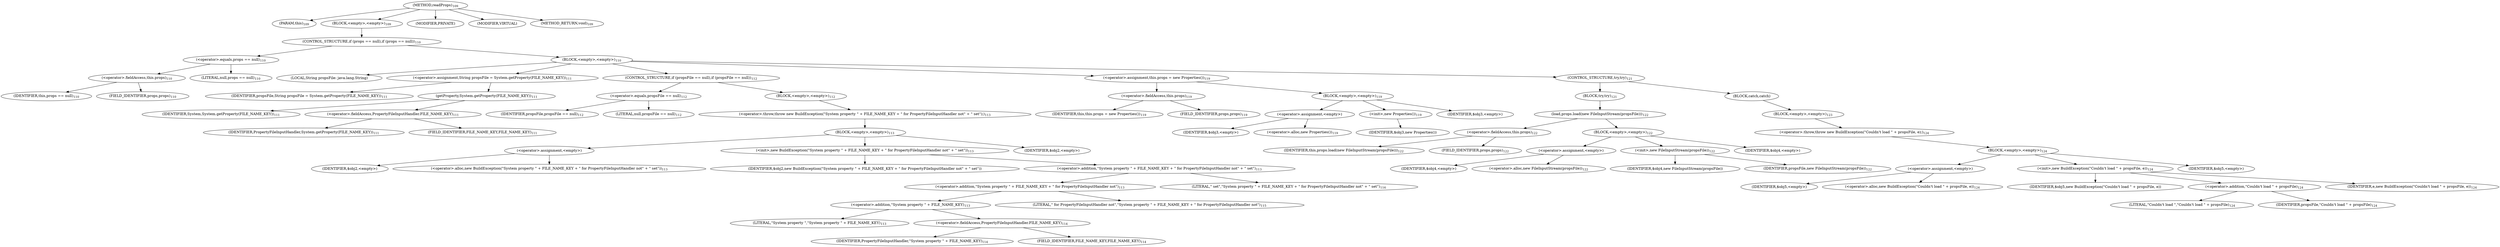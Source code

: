 digraph "readProps" {  
"98" [label = <(METHOD,readProps)<SUB>109</SUB>> ]
"99" [label = <(PARAM,this)<SUB>109</SUB>> ]
"100" [label = <(BLOCK,&lt;empty&gt;,&lt;empty&gt;)<SUB>109</SUB>> ]
"101" [label = <(CONTROL_STRUCTURE,if (props == null),if (props == null))<SUB>110</SUB>> ]
"102" [label = <(&lt;operator&gt;.equals,props == null)<SUB>110</SUB>> ]
"103" [label = <(&lt;operator&gt;.fieldAccess,this.props)<SUB>110</SUB>> ]
"104" [label = <(IDENTIFIER,this,props == null)<SUB>110</SUB>> ]
"105" [label = <(FIELD_IDENTIFIER,props,props)<SUB>110</SUB>> ]
"106" [label = <(LITERAL,null,props == null)<SUB>110</SUB>> ]
"107" [label = <(BLOCK,&lt;empty&gt;,&lt;empty&gt;)<SUB>110</SUB>> ]
"108" [label = <(LOCAL,String propsFile: java.lang.String)> ]
"109" [label = <(&lt;operator&gt;.assignment,String propsFile = System.getProperty(FILE_NAME_KEY))<SUB>111</SUB>> ]
"110" [label = <(IDENTIFIER,propsFile,String propsFile = System.getProperty(FILE_NAME_KEY))<SUB>111</SUB>> ]
"111" [label = <(getProperty,System.getProperty(FILE_NAME_KEY))<SUB>111</SUB>> ]
"112" [label = <(IDENTIFIER,System,System.getProperty(FILE_NAME_KEY))<SUB>111</SUB>> ]
"113" [label = <(&lt;operator&gt;.fieldAccess,PropertyFileInputHandler.FILE_NAME_KEY)<SUB>111</SUB>> ]
"114" [label = <(IDENTIFIER,PropertyFileInputHandler,System.getProperty(FILE_NAME_KEY))<SUB>111</SUB>> ]
"115" [label = <(FIELD_IDENTIFIER,FILE_NAME_KEY,FILE_NAME_KEY)<SUB>111</SUB>> ]
"116" [label = <(CONTROL_STRUCTURE,if (propsFile == null),if (propsFile == null))<SUB>112</SUB>> ]
"117" [label = <(&lt;operator&gt;.equals,propsFile == null)<SUB>112</SUB>> ]
"118" [label = <(IDENTIFIER,propsFile,propsFile == null)<SUB>112</SUB>> ]
"119" [label = <(LITERAL,null,propsFile == null)<SUB>112</SUB>> ]
"120" [label = <(BLOCK,&lt;empty&gt;,&lt;empty&gt;)<SUB>112</SUB>> ]
"121" [label = <(&lt;operator&gt;.throw,throw new BuildException(&quot;System property &quot; + FILE_NAME_KEY + &quot; for PropertyFileInputHandler not&quot; + &quot; set&quot;);)<SUB>113</SUB>> ]
"122" [label = <(BLOCK,&lt;empty&gt;,&lt;empty&gt;)<SUB>113</SUB>> ]
"123" [label = <(&lt;operator&gt;.assignment,&lt;empty&gt;)> ]
"124" [label = <(IDENTIFIER,$obj2,&lt;empty&gt;)> ]
"125" [label = <(&lt;operator&gt;.alloc,new BuildException(&quot;System property &quot; + FILE_NAME_KEY + &quot; for PropertyFileInputHandler not&quot; + &quot; set&quot;))<SUB>113</SUB>> ]
"126" [label = <(&lt;init&gt;,new BuildException(&quot;System property &quot; + FILE_NAME_KEY + &quot; for PropertyFileInputHandler not&quot; + &quot; set&quot;))<SUB>113</SUB>> ]
"127" [label = <(IDENTIFIER,$obj2,new BuildException(&quot;System property &quot; + FILE_NAME_KEY + &quot; for PropertyFileInputHandler not&quot; + &quot; set&quot;))> ]
"128" [label = <(&lt;operator&gt;.addition,&quot;System property &quot; + FILE_NAME_KEY + &quot; for PropertyFileInputHandler not&quot; + &quot; set&quot;)<SUB>113</SUB>> ]
"129" [label = <(&lt;operator&gt;.addition,&quot;System property &quot; + FILE_NAME_KEY + &quot; for PropertyFileInputHandler not&quot;)<SUB>113</SUB>> ]
"130" [label = <(&lt;operator&gt;.addition,&quot;System property &quot; + FILE_NAME_KEY)<SUB>113</SUB>> ]
"131" [label = <(LITERAL,&quot;System property &quot;,&quot;System property &quot; + FILE_NAME_KEY)<SUB>113</SUB>> ]
"132" [label = <(&lt;operator&gt;.fieldAccess,PropertyFileInputHandler.FILE_NAME_KEY)<SUB>114</SUB>> ]
"133" [label = <(IDENTIFIER,PropertyFileInputHandler,&quot;System property &quot; + FILE_NAME_KEY)<SUB>114</SUB>> ]
"134" [label = <(FIELD_IDENTIFIER,FILE_NAME_KEY,FILE_NAME_KEY)<SUB>114</SUB>> ]
"135" [label = <(LITERAL,&quot; for PropertyFileInputHandler not&quot;,&quot;System property &quot; + FILE_NAME_KEY + &quot; for PropertyFileInputHandler not&quot;)<SUB>115</SUB>> ]
"136" [label = <(LITERAL,&quot; set&quot;,&quot;System property &quot; + FILE_NAME_KEY + &quot; for PropertyFileInputHandler not&quot; + &quot; set&quot;)<SUB>116</SUB>> ]
"137" [label = <(IDENTIFIER,$obj2,&lt;empty&gt;)> ]
"138" [label = <(&lt;operator&gt;.assignment,this.props = new Properties())<SUB>119</SUB>> ]
"139" [label = <(&lt;operator&gt;.fieldAccess,this.props)<SUB>119</SUB>> ]
"140" [label = <(IDENTIFIER,this,this.props = new Properties())<SUB>119</SUB>> ]
"141" [label = <(FIELD_IDENTIFIER,props,props)<SUB>119</SUB>> ]
"142" [label = <(BLOCK,&lt;empty&gt;,&lt;empty&gt;)<SUB>119</SUB>> ]
"143" [label = <(&lt;operator&gt;.assignment,&lt;empty&gt;)> ]
"144" [label = <(IDENTIFIER,$obj3,&lt;empty&gt;)> ]
"145" [label = <(&lt;operator&gt;.alloc,new Properties())<SUB>119</SUB>> ]
"146" [label = <(&lt;init&gt;,new Properties())<SUB>119</SUB>> ]
"147" [label = <(IDENTIFIER,$obj3,new Properties())> ]
"148" [label = <(IDENTIFIER,$obj3,&lt;empty&gt;)> ]
"149" [label = <(CONTROL_STRUCTURE,try,try)<SUB>121</SUB>> ]
"150" [label = <(BLOCK,try,try)<SUB>121</SUB>> ]
"151" [label = <(load,props.load(new FileInputStream(propsFile)))<SUB>122</SUB>> ]
"152" [label = <(&lt;operator&gt;.fieldAccess,this.props)<SUB>122</SUB>> ]
"153" [label = <(IDENTIFIER,this,props.load(new FileInputStream(propsFile)))<SUB>122</SUB>> ]
"154" [label = <(FIELD_IDENTIFIER,props,props)<SUB>122</SUB>> ]
"155" [label = <(BLOCK,&lt;empty&gt;,&lt;empty&gt;)<SUB>122</SUB>> ]
"156" [label = <(&lt;operator&gt;.assignment,&lt;empty&gt;)> ]
"157" [label = <(IDENTIFIER,$obj4,&lt;empty&gt;)> ]
"158" [label = <(&lt;operator&gt;.alloc,new FileInputStream(propsFile))<SUB>122</SUB>> ]
"159" [label = <(&lt;init&gt;,new FileInputStream(propsFile))<SUB>122</SUB>> ]
"160" [label = <(IDENTIFIER,$obj4,new FileInputStream(propsFile))> ]
"161" [label = <(IDENTIFIER,propsFile,new FileInputStream(propsFile))<SUB>122</SUB>> ]
"162" [label = <(IDENTIFIER,$obj4,&lt;empty&gt;)> ]
"163" [label = <(BLOCK,catch,catch)> ]
"164" [label = <(BLOCK,&lt;empty&gt;,&lt;empty&gt;)<SUB>123</SUB>> ]
"165" [label = <(&lt;operator&gt;.throw,throw new BuildException(&quot;Couldn't load &quot; + propsFile, e);)<SUB>124</SUB>> ]
"166" [label = <(BLOCK,&lt;empty&gt;,&lt;empty&gt;)<SUB>124</SUB>> ]
"167" [label = <(&lt;operator&gt;.assignment,&lt;empty&gt;)> ]
"168" [label = <(IDENTIFIER,$obj5,&lt;empty&gt;)> ]
"169" [label = <(&lt;operator&gt;.alloc,new BuildException(&quot;Couldn't load &quot; + propsFile, e))<SUB>124</SUB>> ]
"170" [label = <(&lt;init&gt;,new BuildException(&quot;Couldn't load &quot; + propsFile, e))<SUB>124</SUB>> ]
"171" [label = <(IDENTIFIER,$obj5,new BuildException(&quot;Couldn't load &quot; + propsFile, e))> ]
"172" [label = <(&lt;operator&gt;.addition,&quot;Couldn't load &quot; + propsFile)<SUB>124</SUB>> ]
"173" [label = <(LITERAL,&quot;Couldn't load &quot;,&quot;Couldn't load &quot; + propsFile)<SUB>124</SUB>> ]
"174" [label = <(IDENTIFIER,propsFile,&quot;Couldn't load &quot; + propsFile)<SUB>124</SUB>> ]
"175" [label = <(IDENTIFIER,e,new BuildException(&quot;Couldn't load &quot; + propsFile, e))<SUB>124</SUB>> ]
"176" [label = <(IDENTIFIER,$obj5,&lt;empty&gt;)> ]
"177" [label = <(MODIFIER,PRIVATE)> ]
"178" [label = <(MODIFIER,VIRTUAL)> ]
"179" [label = <(METHOD_RETURN,void)<SUB>109</SUB>> ]
  "98" -> "99" 
  "98" -> "100" 
  "98" -> "177" 
  "98" -> "178" 
  "98" -> "179" 
  "100" -> "101" 
  "101" -> "102" 
  "101" -> "107" 
  "102" -> "103" 
  "102" -> "106" 
  "103" -> "104" 
  "103" -> "105" 
  "107" -> "108" 
  "107" -> "109" 
  "107" -> "116" 
  "107" -> "138" 
  "107" -> "149" 
  "109" -> "110" 
  "109" -> "111" 
  "111" -> "112" 
  "111" -> "113" 
  "113" -> "114" 
  "113" -> "115" 
  "116" -> "117" 
  "116" -> "120" 
  "117" -> "118" 
  "117" -> "119" 
  "120" -> "121" 
  "121" -> "122" 
  "122" -> "123" 
  "122" -> "126" 
  "122" -> "137" 
  "123" -> "124" 
  "123" -> "125" 
  "126" -> "127" 
  "126" -> "128" 
  "128" -> "129" 
  "128" -> "136" 
  "129" -> "130" 
  "129" -> "135" 
  "130" -> "131" 
  "130" -> "132" 
  "132" -> "133" 
  "132" -> "134" 
  "138" -> "139" 
  "138" -> "142" 
  "139" -> "140" 
  "139" -> "141" 
  "142" -> "143" 
  "142" -> "146" 
  "142" -> "148" 
  "143" -> "144" 
  "143" -> "145" 
  "146" -> "147" 
  "149" -> "150" 
  "149" -> "163" 
  "150" -> "151" 
  "151" -> "152" 
  "151" -> "155" 
  "152" -> "153" 
  "152" -> "154" 
  "155" -> "156" 
  "155" -> "159" 
  "155" -> "162" 
  "156" -> "157" 
  "156" -> "158" 
  "159" -> "160" 
  "159" -> "161" 
  "163" -> "164" 
  "164" -> "165" 
  "165" -> "166" 
  "166" -> "167" 
  "166" -> "170" 
  "166" -> "176" 
  "167" -> "168" 
  "167" -> "169" 
  "170" -> "171" 
  "170" -> "172" 
  "170" -> "175" 
  "172" -> "173" 
  "172" -> "174" 
}
